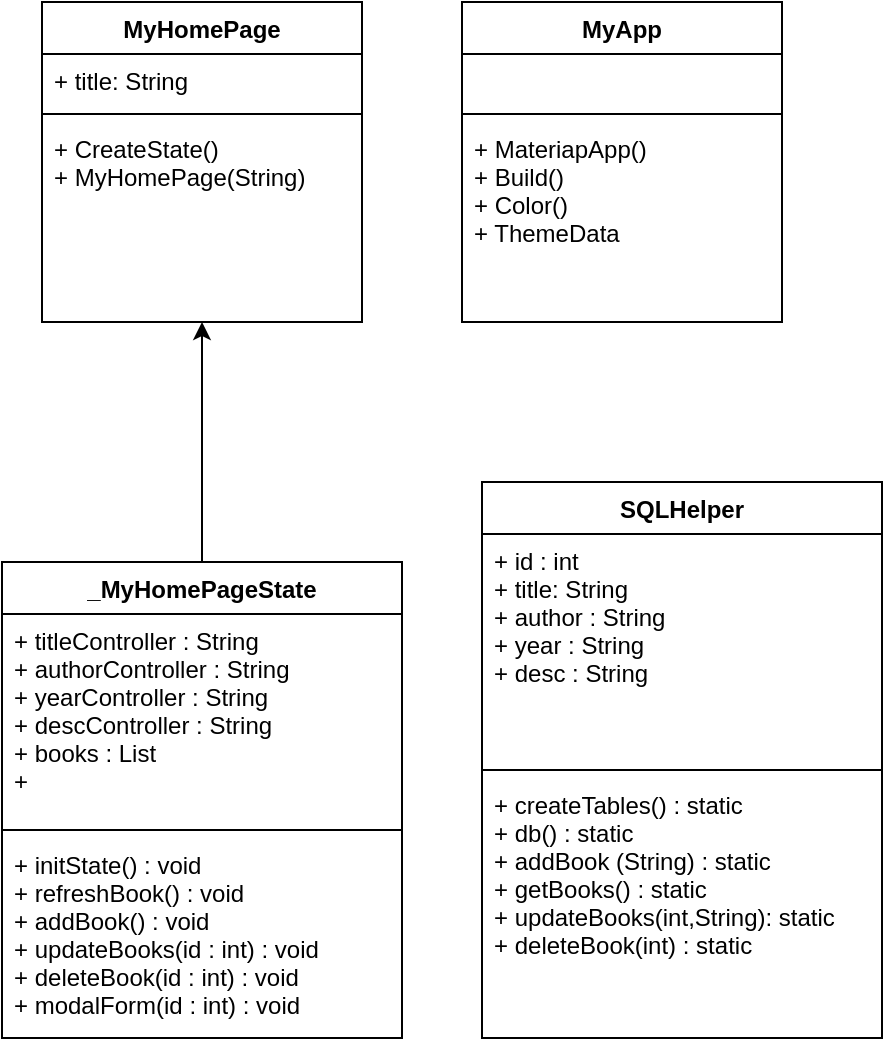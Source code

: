 <mxfile version="14.6.13" type="device"><diagram id="14IvFpaMflDX9IYPleC-" name="Page-1"><mxGraphModel dx="1704" dy="1008" grid="1" gridSize="10" guides="1" tooltips="1" connect="1" arrows="1" fold="1" page="1" pageScale="1" pageWidth="850" pageHeight="1100" math="0" shadow="0"><root><mxCell id="0"/><mxCell id="1" parent="0"/><mxCell id="H0tMz633kPTvcoMAwYSv-5" value="MyHomePage" style="swimlane;fontStyle=1;align=center;verticalAlign=top;childLayout=stackLayout;horizontal=1;startSize=26;horizontalStack=0;resizeParent=1;resizeParentMax=0;resizeLast=0;collapsible=1;marginBottom=0;" vertex="1" parent="1"><mxGeometry x="230" y="280" width="160" height="160" as="geometry"/></mxCell><mxCell id="H0tMz633kPTvcoMAwYSv-6" value="+ title: String" style="text;strokeColor=none;fillColor=none;align=left;verticalAlign=top;spacingLeft=4;spacingRight=4;overflow=hidden;rotatable=0;points=[[0,0.5],[1,0.5]];portConstraint=eastwest;" vertex="1" parent="H0tMz633kPTvcoMAwYSv-5"><mxGeometry y="26" width="160" height="26" as="geometry"/></mxCell><mxCell id="H0tMz633kPTvcoMAwYSv-7" value="" style="line;strokeWidth=1;fillColor=none;align=left;verticalAlign=middle;spacingTop=-1;spacingLeft=3;spacingRight=3;rotatable=0;labelPosition=right;points=[];portConstraint=eastwest;" vertex="1" parent="H0tMz633kPTvcoMAwYSv-5"><mxGeometry y="52" width="160" height="8" as="geometry"/></mxCell><mxCell id="H0tMz633kPTvcoMAwYSv-8" value="+ CreateState()&#10;+ MyHomePage(String)" style="text;strokeColor=none;fillColor=none;align=left;verticalAlign=top;spacingLeft=4;spacingRight=4;overflow=hidden;rotatable=0;points=[[0,0.5],[1,0.5]];portConstraint=eastwest;" vertex="1" parent="H0tMz633kPTvcoMAwYSv-5"><mxGeometry y="60" width="160" height="100" as="geometry"/></mxCell><mxCell id="H0tMz633kPTvcoMAwYSv-9" value="_MyHomePageState" style="swimlane;fontStyle=1;align=center;verticalAlign=top;childLayout=stackLayout;horizontal=1;startSize=26;horizontalStack=0;resizeParent=1;resizeParentMax=0;resizeLast=0;collapsible=1;marginBottom=0;" vertex="1" parent="1"><mxGeometry x="210" y="560" width="200" height="238" as="geometry"><mxRectangle x="190" y="820" width="150" height="26" as="alternateBounds"/></mxGeometry></mxCell><mxCell id="H0tMz633kPTvcoMAwYSv-10" value="+ titleController : String&#10;+ authorController : String&#10;+ yearController : String&#10;+ descController : String&#10;+ books : List&#10;+" style="text;strokeColor=none;fillColor=none;align=left;verticalAlign=top;spacingLeft=4;spacingRight=4;overflow=hidden;rotatable=0;points=[[0,0.5],[1,0.5]];portConstraint=eastwest;" vertex="1" parent="H0tMz633kPTvcoMAwYSv-9"><mxGeometry y="26" width="200" height="104" as="geometry"/></mxCell><mxCell id="H0tMz633kPTvcoMAwYSv-11" value="" style="line;strokeWidth=1;fillColor=none;align=left;verticalAlign=middle;spacingTop=-1;spacingLeft=3;spacingRight=3;rotatable=0;labelPosition=right;points=[];portConstraint=eastwest;" vertex="1" parent="H0tMz633kPTvcoMAwYSv-9"><mxGeometry y="130" width="200" height="8" as="geometry"/></mxCell><mxCell id="H0tMz633kPTvcoMAwYSv-12" value="+ initState() : void&#10;+ refreshBook() : void&#10;+ addBook() : void&#10;+ updateBooks(id : int) : void&#10;+ deleteBook(id : int) : void&#10;+ modalForm(id : int) : void" style="text;strokeColor=none;fillColor=none;align=left;verticalAlign=top;spacingLeft=4;spacingRight=4;overflow=hidden;rotatable=0;points=[[0,0.5],[1,0.5]];portConstraint=eastwest;" vertex="1" parent="H0tMz633kPTvcoMAwYSv-9"><mxGeometry y="138" width="200" height="100" as="geometry"/></mxCell><mxCell id="H0tMz633kPTvcoMAwYSv-22" value="SQLHelper" style="swimlane;fontStyle=1;align=center;verticalAlign=top;childLayout=stackLayout;horizontal=1;startSize=26;horizontalStack=0;resizeParent=1;resizeParentMax=0;resizeLast=0;collapsible=1;marginBottom=0;" vertex="1" parent="1"><mxGeometry x="450" y="520" width="200" height="278" as="geometry"/></mxCell><mxCell id="H0tMz633kPTvcoMAwYSv-23" value="+ id : int&#10;+ title: String&#10;+ author : String&#10;+ year : String&#10;+ desc : String&#10;" style="text;strokeColor=none;fillColor=none;align=left;verticalAlign=top;spacingLeft=4;spacingRight=4;overflow=hidden;rotatable=0;points=[[0,0.5],[1,0.5]];portConstraint=eastwest;" vertex="1" parent="H0tMz633kPTvcoMAwYSv-22"><mxGeometry y="26" width="200" height="114" as="geometry"/></mxCell><mxCell id="H0tMz633kPTvcoMAwYSv-24" value="" style="line;strokeWidth=1;fillColor=none;align=left;verticalAlign=middle;spacingTop=-1;spacingLeft=3;spacingRight=3;rotatable=0;labelPosition=right;points=[];portConstraint=eastwest;" vertex="1" parent="H0tMz633kPTvcoMAwYSv-22"><mxGeometry y="140" width="200" height="8" as="geometry"/></mxCell><mxCell id="H0tMz633kPTvcoMAwYSv-25" value="+ createTables() : static&#10;+ db() : static &#10;+ addBook (String) : static&#10;+ getBooks() : static&#10;+ updateBooks(int,String): static&#10;+ deleteBook(int) : static&#10;&#10;" style="text;strokeColor=none;fillColor=none;align=left;verticalAlign=top;spacingLeft=4;spacingRight=4;overflow=hidden;rotatable=0;points=[[0,0.5],[1,0.5]];portConstraint=eastwest;" vertex="1" parent="H0tMz633kPTvcoMAwYSv-22"><mxGeometry y="148" width="200" height="130" as="geometry"/></mxCell><mxCell id="H0tMz633kPTvcoMAwYSv-33" value="MyApp" style="swimlane;fontStyle=1;align=center;verticalAlign=top;childLayout=stackLayout;horizontal=1;startSize=26;horizontalStack=0;resizeParent=1;resizeParentMax=0;resizeLast=0;collapsible=1;marginBottom=0;" vertex="1" parent="1"><mxGeometry x="440" y="280" width="160" height="160" as="geometry"/></mxCell><mxCell id="H0tMz633kPTvcoMAwYSv-34" value="-" style="text;strokeColor=none;fillColor=none;align=left;verticalAlign=top;spacingLeft=4;spacingRight=4;overflow=hidden;rotatable=0;points=[[0,0.5],[1,0.5]];portConstraint=eastwest;fontColor=#FFFFFF;" vertex="1" parent="H0tMz633kPTvcoMAwYSv-33"><mxGeometry y="26" width="160" height="26" as="geometry"/></mxCell><mxCell id="H0tMz633kPTvcoMAwYSv-35" value="" style="line;strokeWidth=1;fillColor=none;align=left;verticalAlign=middle;spacingTop=-1;spacingLeft=3;spacingRight=3;rotatable=0;labelPosition=right;points=[];portConstraint=eastwest;" vertex="1" parent="H0tMz633kPTvcoMAwYSv-33"><mxGeometry y="52" width="160" height="8" as="geometry"/></mxCell><mxCell id="H0tMz633kPTvcoMAwYSv-36" value="+ MateriapApp()&#10;+ Build()&#10;+ Color()&#10;+ ThemeData" style="text;strokeColor=none;fillColor=none;align=left;verticalAlign=top;spacingLeft=4;spacingRight=4;overflow=hidden;rotatable=0;points=[[0,0.5],[1,0.5]];portConstraint=eastwest;" vertex="1" parent="H0tMz633kPTvcoMAwYSv-33"><mxGeometry y="60" width="160" height="100" as="geometry"/></mxCell><mxCell id="H0tMz633kPTvcoMAwYSv-37" value="" style="endArrow=classic;html=1;fontColor=#FFFFFF;exitX=0.5;exitY=0;exitDx=0;exitDy=0;" edge="1" parent="1" source="H0tMz633kPTvcoMAwYSv-9" target="H0tMz633kPTvcoMAwYSv-8"><mxGeometry width="50" height="50" relative="1" as="geometry"><mxPoint x="350" y="540" as="sourcePoint"/><mxPoint x="380" y="380" as="targetPoint"/></mxGeometry></mxCell></root></mxGraphModel></diagram></mxfile>